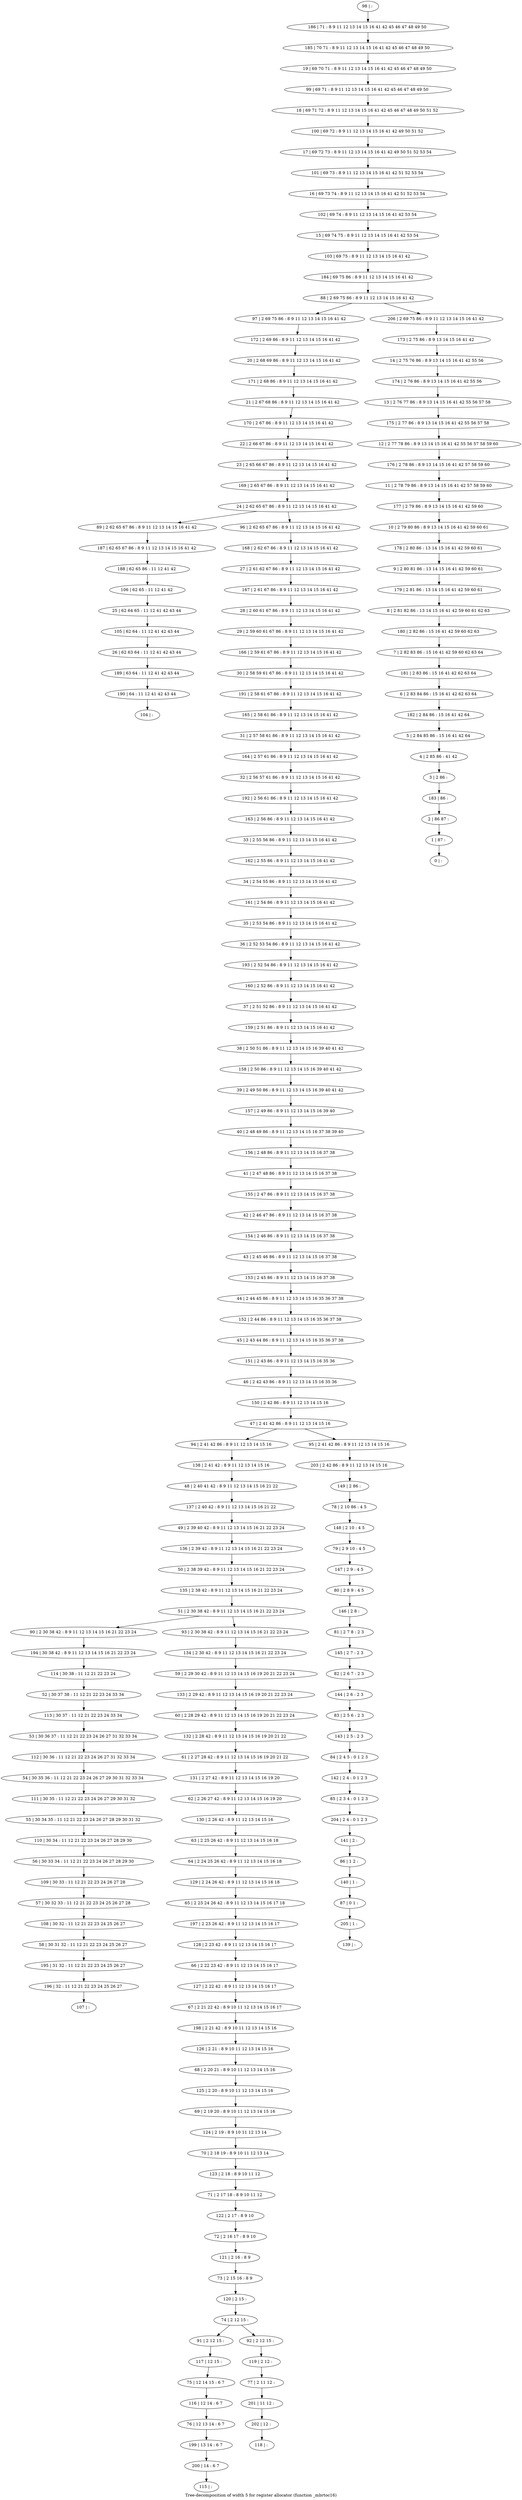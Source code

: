 digraph G {
graph [label="Tree-decomposition of width 5 for register allocator (function _mbrtoc16)"]
0[label="0 | : "];
1[label="1 | 87 : "];
2[label="2 | 86 87 : "];
3[label="3 | 2 86 : "];
4[label="4 | 2 85 86 : 41 42 "];
5[label="5 | 2 84 85 86 : 15 16 41 42 64 "];
6[label="6 | 2 83 84 86 : 15 16 41 42 62 63 64 "];
7[label="7 | 2 82 83 86 : 15 16 41 42 59 60 62 63 64 "];
8[label="8 | 2 81 82 86 : 13 14 15 16 41 42 59 60 61 62 63 "];
9[label="9 | 2 80 81 86 : 13 14 15 16 41 42 59 60 61 "];
10[label="10 | 2 79 80 86 : 8 9 13 14 15 16 41 42 59 60 61 "];
11[label="11 | 2 78 79 86 : 8 9 13 14 15 16 41 42 57 58 59 60 "];
12[label="12 | 2 77 78 86 : 8 9 13 14 15 16 41 42 55 56 57 58 59 60 "];
13[label="13 | 2 76 77 86 : 8 9 13 14 15 16 41 42 55 56 57 58 "];
14[label="14 | 2 75 76 86 : 8 9 13 14 15 16 41 42 55 56 "];
15[label="15 | 69 74 75 : 8 9 11 12 13 14 15 16 41 42 53 54 "];
16[label="16 | 69 73 74 : 8 9 11 12 13 14 15 16 41 42 51 52 53 54 "];
17[label="17 | 69 72 73 : 8 9 11 12 13 14 15 16 41 42 49 50 51 52 53 54 "];
18[label="18 | 69 71 72 : 8 9 11 12 13 14 15 16 41 42 45 46 47 48 49 50 51 52 "];
19[label="19 | 69 70 71 : 8 9 11 12 13 14 15 16 41 42 45 46 47 48 49 50 "];
20[label="20 | 2 68 69 86 : 8 9 11 12 13 14 15 16 41 42 "];
21[label="21 | 2 67 68 86 : 8 9 11 12 13 14 15 16 41 42 "];
22[label="22 | 2 66 67 86 : 8 9 11 12 13 14 15 16 41 42 "];
23[label="23 | 2 65 66 67 86 : 8 9 11 12 13 14 15 16 41 42 "];
24[label="24 | 2 62 65 67 86 : 8 9 11 12 13 14 15 16 41 42 "];
25[label="25 | 62 64 65 : 11 12 41 42 43 44 "];
26[label="26 | 62 63 64 : 11 12 41 42 43 44 "];
27[label="27 | 2 61 62 67 86 : 8 9 11 12 13 14 15 16 41 42 "];
28[label="28 | 2 60 61 67 86 : 8 9 11 12 13 14 15 16 41 42 "];
29[label="29 | 2 59 60 61 67 86 : 8 9 11 12 13 14 15 16 41 42 "];
30[label="30 | 2 58 59 61 67 86 : 8 9 11 12 13 14 15 16 41 42 "];
31[label="31 | 2 57 58 61 86 : 8 9 11 12 13 14 15 16 41 42 "];
32[label="32 | 2 56 57 61 86 : 8 9 11 12 13 14 15 16 41 42 "];
33[label="33 | 2 55 56 86 : 8 9 11 12 13 14 15 16 41 42 "];
34[label="34 | 2 54 55 86 : 8 9 11 12 13 14 15 16 41 42 "];
35[label="35 | 2 53 54 86 : 8 9 11 12 13 14 15 16 41 42 "];
36[label="36 | 2 52 53 54 86 : 8 9 11 12 13 14 15 16 41 42 "];
37[label="37 | 2 51 52 86 : 8 9 11 12 13 14 15 16 41 42 "];
38[label="38 | 2 50 51 86 : 8 9 11 12 13 14 15 16 39 40 41 42 "];
39[label="39 | 2 49 50 86 : 8 9 11 12 13 14 15 16 39 40 41 42 "];
40[label="40 | 2 48 49 86 : 8 9 11 12 13 14 15 16 37 38 39 40 "];
41[label="41 | 2 47 48 86 : 8 9 11 12 13 14 15 16 37 38 "];
42[label="42 | 2 46 47 86 : 8 9 11 12 13 14 15 16 37 38 "];
43[label="43 | 2 45 46 86 : 8 9 11 12 13 14 15 16 37 38 "];
44[label="44 | 2 44 45 86 : 8 9 11 12 13 14 15 16 35 36 37 38 "];
45[label="45 | 2 43 44 86 : 8 9 11 12 13 14 15 16 35 36 37 38 "];
46[label="46 | 2 42 43 86 : 8 9 11 12 13 14 15 16 35 36 "];
47[label="47 | 2 41 42 86 : 8 9 11 12 13 14 15 16 "];
48[label="48 | 2 40 41 42 : 8 9 11 12 13 14 15 16 21 22 "];
49[label="49 | 2 39 40 42 : 8 9 11 12 13 14 15 16 21 22 23 24 "];
50[label="50 | 2 38 39 42 : 8 9 11 12 13 14 15 16 21 22 23 24 "];
51[label="51 | 2 30 38 42 : 8 9 11 12 13 14 15 16 21 22 23 24 "];
52[label="52 | 30 37 38 : 11 12 21 22 23 24 33 34 "];
53[label="53 | 30 36 37 : 11 12 21 22 23 24 26 27 31 32 33 34 "];
54[label="54 | 30 35 36 : 11 12 21 22 23 24 26 27 29 30 31 32 33 34 "];
55[label="55 | 30 34 35 : 11 12 21 22 23 24 26 27 28 29 30 31 32 "];
56[label="56 | 30 33 34 : 11 12 21 22 23 24 26 27 28 29 30 "];
57[label="57 | 30 32 33 : 11 12 21 22 23 24 25 26 27 28 "];
58[label="58 | 30 31 32 : 11 12 21 22 23 24 25 26 27 "];
59[label="59 | 2 29 30 42 : 8 9 11 12 13 14 15 16 19 20 21 22 23 24 "];
60[label="60 | 2 28 29 42 : 8 9 11 12 13 14 15 16 19 20 21 22 23 24 "];
61[label="61 | 2 27 28 42 : 8 9 11 12 13 14 15 16 19 20 21 22 "];
62[label="62 | 2 26 27 42 : 8 9 11 12 13 14 15 16 19 20 "];
63[label="63 | 2 25 26 42 : 8 9 11 12 13 14 15 16 18 "];
64[label="64 | 2 24 25 26 42 : 8 9 11 12 13 14 15 16 18 "];
65[label="65 | 2 23 24 26 42 : 8 9 11 12 13 14 15 16 17 18 "];
66[label="66 | 2 22 23 42 : 8 9 11 12 13 14 15 16 17 "];
67[label="67 | 2 21 22 42 : 8 9 10 11 12 13 14 15 16 17 "];
68[label="68 | 2 20 21 : 8 9 10 11 12 13 14 15 16 "];
69[label="69 | 2 19 20 : 8 9 10 11 12 13 14 15 16 "];
70[label="70 | 2 18 19 : 8 9 10 11 12 13 14 "];
71[label="71 | 2 17 18 : 8 9 10 11 12 "];
72[label="72 | 2 16 17 : 8 9 10 "];
73[label="73 | 2 15 16 : 8 9 "];
74[label="74 | 2 12 15 : "];
75[label="75 | 12 14 15 : 6 7 "];
76[label="76 | 12 13 14 : 6 7 "];
77[label="77 | 2 11 12 : "];
78[label="78 | 2 10 86 : 4 5 "];
79[label="79 | 2 9 10 : 4 5 "];
80[label="80 | 2 8 9 : 4 5 "];
81[label="81 | 2 7 8 : 2 3 "];
82[label="82 | 2 6 7 : 2 3 "];
83[label="83 | 2 5 6 : 2 3 "];
84[label="84 | 2 4 5 : 0 1 2 3 "];
85[label="85 | 2 3 4 : 0 1 2 3 "];
86[label="86 | 1 2 : "];
87[label="87 | 0 1 : "];
88[label="88 | 2 69 75 86 : 8 9 11 12 13 14 15 16 41 42 "];
89[label="89 | 2 62 65 67 86 : 8 9 11 12 13 14 15 16 41 42 "];
90[label="90 | 2 30 38 42 : 8 9 11 12 13 14 15 16 21 22 23 24 "];
91[label="91 | 2 12 15 : "];
92[label="92 | 2 12 15 : "];
93[label="93 | 2 30 38 42 : 8 9 11 12 13 14 15 16 21 22 23 24 "];
94[label="94 | 2 41 42 86 : 8 9 11 12 13 14 15 16 "];
95[label="95 | 2 41 42 86 : 8 9 11 12 13 14 15 16 "];
96[label="96 | 2 62 65 67 86 : 8 9 11 12 13 14 15 16 41 42 "];
97[label="97 | 2 69 75 86 : 8 9 11 12 13 14 15 16 41 42 "];
98[label="98 | : "];
99[label="99 | 69 71 : 8 9 11 12 13 14 15 16 41 42 45 46 47 48 49 50 "];
100[label="100 | 69 72 : 8 9 11 12 13 14 15 16 41 42 49 50 51 52 "];
101[label="101 | 69 73 : 8 9 11 12 13 14 15 16 41 42 51 52 53 54 "];
102[label="102 | 69 74 : 8 9 11 12 13 14 15 16 41 42 53 54 "];
103[label="103 | 69 75 : 8 9 11 12 13 14 15 16 41 42 "];
104[label="104 | : "];
105[label="105 | 62 64 : 11 12 41 42 43 44 "];
106[label="106 | 62 65 : 11 12 41 42 "];
107[label="107 | : "];
108[label="108 | 30 32 : 11 12 21 22 23 24 25 26 27 "];
109[label="109 | 30 33 : 11 12 21 22 23 24 26 27 28 "];
110[label="110 | 30 34 : 11 12 21 22 23 24 26 27 28 29 30 "];
111[label="111 | 30 35 : 11 12 21 22 23 24 26 27 29 30 31 32 "];
112[label="112 | 30 36 : 11 12 21 22 23 24 26 27 31 32 33 34 "];
113[label="113 | 30 37 : 11 12 21 22 23 24 33 34 "];
114[label="114 | 30 38 : 11 12 21 22 23 24 "];
115[label="115 | : "];
116[label="116 | 12 14 : 6 7 "];
117[label="117 | 12 15 : "];
118[label="118 | : "];
119[label="119 | 2 12 : "];
120[label="120 | 2 15 : "];
121[label="121 | 2 16 : 8 9 "];
122[label="122 | 2 17 : 8 9 10 "];
123[label="123 | 2 18 : 8 9 10 11 12 "];
124[label="124 | 2 19 : 8 9 10 11 12 13 14 "];
125[label="125 | 2 20 : 8 9 10 11 12 13 14 15 16 "];
126[label="126 | 2 21 : 8 9 10 11 12 13 14 15 16 "];
127[label="127 | 2 22 42 : 8 9 11 12 13 14 15 16 17 "];
128[label="128 | 2 23 42 : 8 9 11 12 13 14 15 16 17 "];
129[label="129 | 2 24 26 42 : 8 9 11 12 13 14 15 16 18 "];
130[label="130 | 2 26 42 : 8 9 11 12 13 14 15 16 "];
131[label="131 | 2 27 42 : 8 9 11 12 13 14 15 16 19 20 "];
132[label="132 | 2 28 42 : 8 9 11 12 13 14 15 16 19 20 21 22 "];
133[label="133 | 2 29 42 : 8 9 11 12 13 14 15 16 19 20 21 22 23 24 "];
134[label="134 | 2 30 42 : 8 9 11 12 13 14 15 16 21 22 23 24 "];
135[label="135 | 2 38 42 : 8 9 11 12 13 14 15 16 21 22 23 24 "];
136[label="136 | 2 39 42 : 8 9 11 12 13 14 15 16 21 22 23 24 "];
137[label="137 | 2 40 42 : 8 9 11 12 13 14 15 16 21 22 "];
138[label="138 | 2 41 42 : 8 9 11 12 13 14 15 16 "];
139[label="139 | : "];
140[label="140 | 1 : "];
141[label="141 | 2 : "];
142[label="142 | 2 4 : 0 1 2 3 "];
143[label="143 | 2 5 : 2 3 "];
144[label="144 | 2 6 : 2 3 "];
145[label="145 | 2 7 : 2 3 "];
146[label="146 | 2 8 : "];
147[label="147 | 2 9 : 4 5 "];
148[label="148 | 2 10 : 4 5 "];
149[label="149 | 2 86 : "];
150[label="150 | 2 42 86 : 8 9 11 12 13 14 15 16 "];
151[label="151 | 2 43 86 : 8 9 11 12 13 14 15 16 35 36 "];
152[label="152 | 2 44 86 : 8 9 11 12 13 14 15 16 35 36 37 38 "];
153[label="153 | 2 45 86 : 8 9 11 12 13 14 15 16 37 38 "];
154[label="154 | 2 46 86 : 8 9 11 12 13 14 15 16 37 38 "];
155[label="155 | 2 47 86 : 8 9 11 12 13 14 15 16 37 38 "];
156[label="156 | 2 48 86 : 8 9 11 12 13 14 15 16 37 38 "];
157[label="157 | 2 49 86 : 8 9 11 12 13 14 15 16 39 40 "];
158[label="158 | 2 50 86 : 8 9 11 12 13 14 15 16 39 40 41 42 "];
159[label="159 | 2 51 86 : 8 9 11 12 13 14 15 16 41 42 "];
160[label="160 | 2 52 86 : 8 9 11 12 13 14 15 16 41 42 "];
161[label="161 | 2 54 86 : 8 9 11 12 13 14 15 16 41 42 "];
162[label="162 | 2 55 86 : 8 9 11 12 13 14 15 16 41 42 "];
163[label="163 | 2 56 86 : 8 9 11 12 13 14 15 16 41 42 "];
164[label="164 | 2 57 61 86 : 8 9 11 12 13 14 15 16 41 42 "];
165[label="165 | 2 58 61 86 : 8 9 11 12 13 14 15 16 41 42 "];
166[label="166 | 2 59 61 67 86 : 8 9 11 12 13 14 15 16 41 42 "];
167[label="167 | 2 61 67 86 : 8 9 11 12 13 14 15 16 41 42 "];
168[label="168 | 2 62 67 86 : 8 9 11 12 13 14 15 16 41 42 "];
169[label="169 | 2 65 67 86 : 8 9 11 12 13 14 15 16 41 42 "];
170[label="170 | 2 67 86 : 8 9 11 12 13 14 15 16 41 42 "];
171[label="171 | 2 68 86 : 8 9 11 12 13 14 15 16 41 42 "];
172[label="172 | 2 69 86 : 8 9 11 12 13 14 15 16 41 42 "];
173[label="173 | 2 75 86 : 8 9 13 14 15 16 41 42 "];
174[label="174 | 2 76 86 : 8 9 13 14 15 16 41 42 55 56 "];
175[label="175 | 2 77 86 : 8 9 13 14 15 16 41 42 55 56 57 58 "];
176[label="176 | 2 78 86 : 8 9 13 14 15 16 41 42 57 58 59 60 "];
177[label="177 | 2 79 86 : 8 9 13 14 15 16 41 42 59 60 "];
178[label="178 | 2 80 86 : 13 14 15 16 41 42 59 60 61 "];
179[label="179 | 2 81 86 : 13 14 15 16 41 42 59 60 61 "];
180[label="180 | 2 82 86 : 15 16 41 42 59 60 62 63 "];
181[label="181 | 2 83 86 : 15 16 41 42 62 63 64 "];
182[label="182 | 2 84 86 : 15 16 41 42 64 "];
183[label="183 | 86 : "];
184[label="184 | 69 75 86 : 8 9 11 12 13 14 15 16 41 42 "];
185[label="185 | 70 71 : 8 9 11 12 13 14 15 16 41 42 45 46 47 48 49 50 "];
186[label="186 | 71 : 8 9 11 12 13 14 15 16 41 42 45 46 47 48 49 50 "];
187[label="187 | 62 65 67 86 : 8 9 11 12 13 14 15 16 41 42 "];
188[label="188 | 62 65 86 : 11 12 41 42 "];
189[label="189 | 63 64 : 11 12 41 42 43 44 "];
190[label="190 | 64 : 11 12 41 42 43 44 "];
191[label="191 | 2 58 61 67 86 : 8 9 11 12 13 14 15 16 41 42 "];
192[label="192 | 2 56 61 86 : 8 9 11 12 13 14 15 16 41 42 "];
193[label="193 | 2 52 54 86 : 8 9 11 12 13 14 15 16 41 42 "];
194[label="194 | 30 38 42 : 8 9 11 12 13 14 15 16 21 22 23 24 "];
195[label="195 | 31 32 : 11 12 21 22 23 24 25 26 27 "];
196[label="196 | 32 : 11 12 21 22 23 24 25 26 27 "];
197[label="197 | 2 23 26 42 : 8 9 11 12 13 14 15 16 17 "];
198[label="198 | 2 21 42 : 8 9 10 11 12 13 14 15 16 "];
199[label="199 | 13 14 : 6 7 "];
200[label="200 | 14 : 6 7 "];
201[label="201 | 11 12 : "];
202[label="202 | 12 : "];
203[label="203 | 2 42 86 : 8 9 11 12 13 14 15 16 "];
204[label="204 | 2 4 : 0 1 2 3 "];
205[label="205 | 1 : "];
206[label="206 | 2 69 75 86 : 8 9 11 12 13 14 15 16 41 42 "];
22->23 ;
28->29 ;
35->36 ;
63->64 ;
24->89 ;
51->90 ;
74->91 ;
74->92 ;
51->93 ;
47->94 ;
47->95 ;
24->96 ;
105->26 ;
25->105 ;
106->25 ;
108->58 ;
57->108 ;
109->57 ;
56->109 ;
110->56 ;
55->110 ;
111->55 ;
54->111 ;
112->54 ;
53->112 ;
113->53 ;
52->113 ;
114->52 ;
116->76 ;
75->116 ;
117->75 ;
91->117 ;
119->77 ;
92->119 ;
120->74 ;
73->120 ;
121->73 ;
72->121 ;
122->72 ;
71->122 ;
123->71 ;
70->123 ;
124->70 ;
69->124 ;
125->69 ;
68->125 ;
126->68 ;
127->67 ;
66->127 ;
128->66 ;
129->65 ;
64->129 ;
130->63 ;
62->130 ;
131->62 ;
61->131 ;
132->61 ;
60->132 ;
133->60 ;
59->133 ;
134->59 ;
93->134 ;
135->51 ;
50->135 ;
136->50 ;
49->136 ;
137->49 ;
48->137 ;
138->48 ;
94->138 ;
140->87 ;
86->140 ;
141->86 ;
142->85 ;
84->142 ;
143->84 ;
83->143 ;
144->83 ;
82->144 ;
145->82 ;
81->145 ;
146->81 ;
80->146 ;
147->80 ;
79->147 ;
148->79 ;
78->148 ;
149->78 ;
150->47 ;
46->150 ;
151->46 ;
45->151 ;
152->45 ;
44->152 ;
153->44 ;
43->153 ;
154->43 ;
42->154 ;
155->42 ;
41->155 ;
156->41 ;
40->156 ;
157->40 ;
39->157 ;
158->39 ;
38->158 ;
159->38 ;
37->159 ;
160->37 ;
161->35 ;
34->161 ;
162->34 ;
33->162 ;
163->33 ;
164->32 ;
31->164 ;
165->31 ;
166->30 ;
29->166 ;
167->28 ;
27->167 ;
168->27 ;
96->168 ;
169->24 ;
23->169 ;
170->22 ;
21->170 ;
171->21 ;
20->171 ;
172->20 ;
97->172 ;
89->187 ;
188->106 ;
187->188 ;
26->189 ;
190->104 ;
189->190 ;
191->165 ;
30->191 ;
192->163 ;
32->192 ;
193->160 ;
36->193 ;
194->114 ;
90->194 ;
58->195 ;
196->107 ;
195->196 ;
197->128 ;
65->197 ;
198->126 ;
67->198 ;
76->199 ;
200->115 ;
199->200 ;
77->201 ;
202->118 ;
201->202 ;
203->149 ;
95->203 ;
204->141 ;
85->204 ;
205->139 ;
87->205 ;
98->186 ;
186->185 ;
185->19 ;
19->99 ;
99->18 ;
18->100 ;
100->17 ;
17->101 ;
101->16 ;
16->102 ;
102->15 ;
15->103 ;
103->184 ;
184->88 ;
173->14 ;
14->174 ;
174->13 ;
13->175 ;
175->12 ;
12->176 ;
176->11 ;
11->177 ;
177->10 ;
10->178 ;
178->9 ;
9->179 ;
179->8 ;
8->180 ;
180->7 ;
7->181 ;
181->6 ;
6->182 ;
182->5 ;
5->4 ;
4->3 ;
3->183 ;
183->2 ;
2->1 ;
1->0 ;
206->173 ;
88->97 ;
88->206 ;
}
